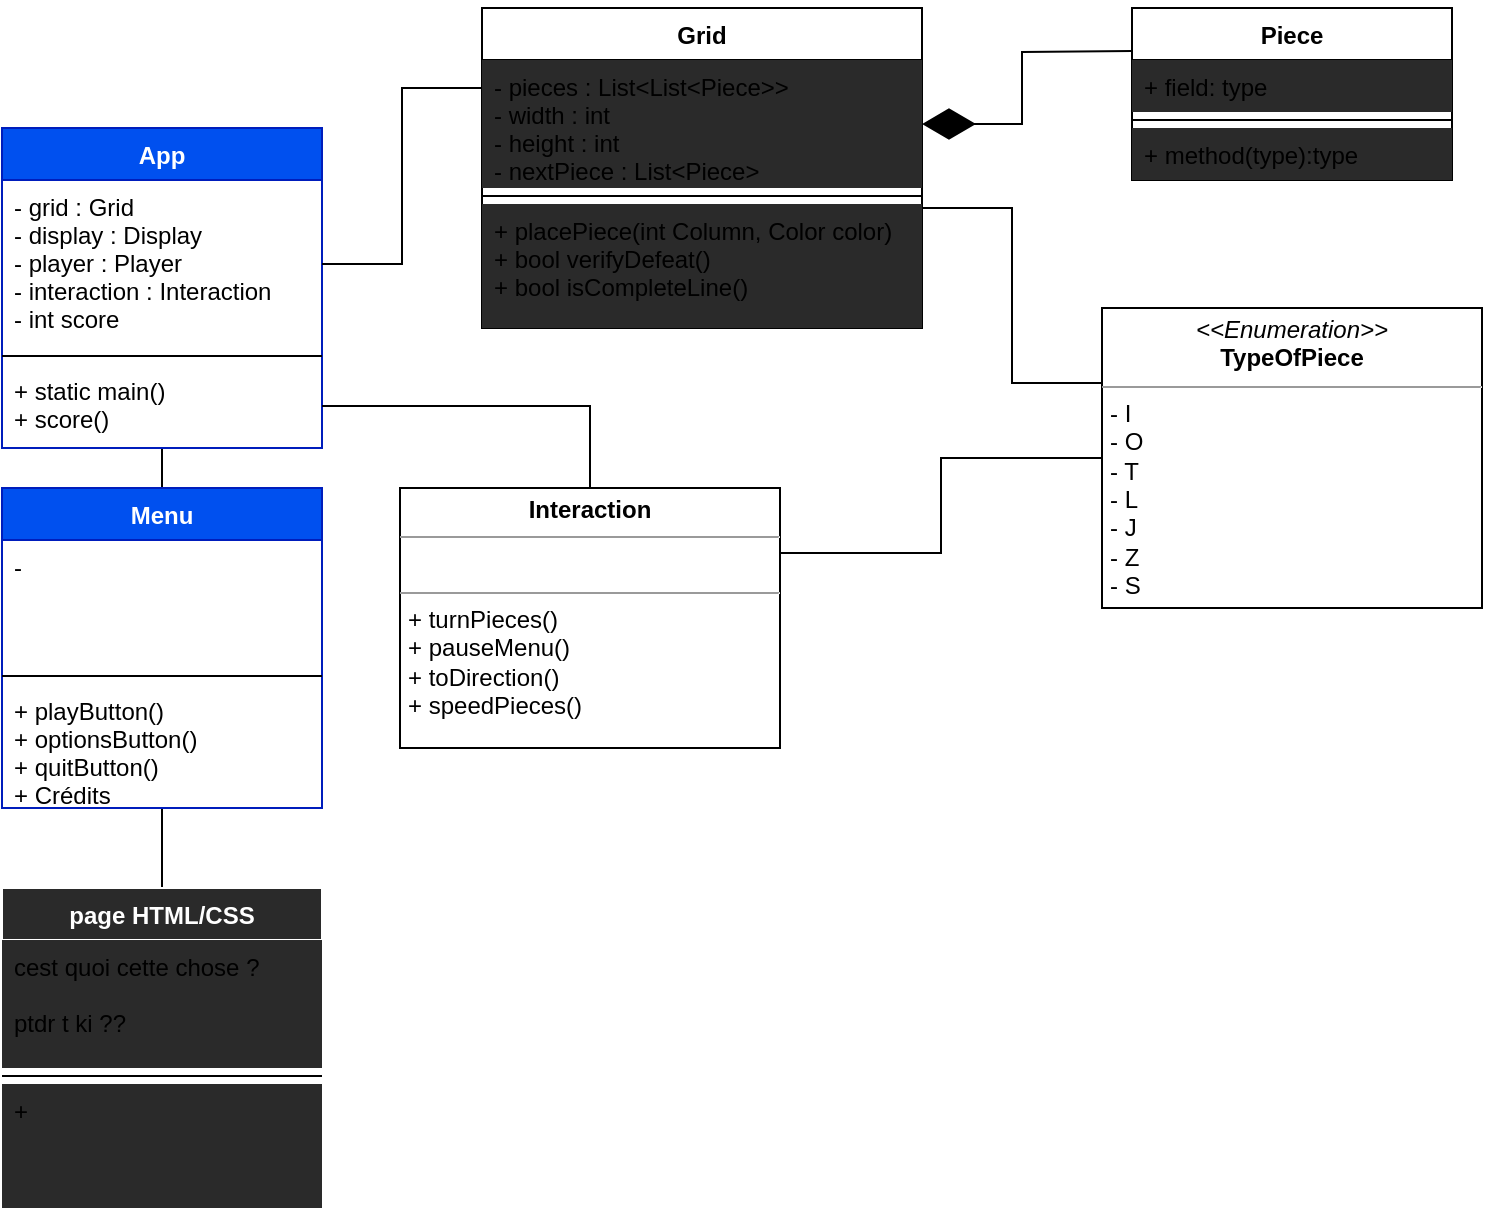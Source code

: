 <mxfile>
    <diagram id="C5RBs43oDa-KdzZeNtuy" name="Page-1">
        <mxGraphModel dx="1026" dy="1951" grid="1" gridSize="10" guides="1" tooltips="1" connect="1" arrows="1" fold="1" page="1" pageScale="1" pageWidth="827" pageHeight="1169" math="0" shadow="0">
            <root>
                <mxCell id="WIyWlLk6GJQsqaUBKTNV-0"/>
                <mxCell id="WIyWlLk6GJQsqaUBKTNV-1" parent="WIyWlLk6GJQsqaUBKTNV-0"/>
                <mxCell id="20" value="" style="edgeStyle=none;rounded=0;html=1;endArrow=none;endFill=0;" edge="1" parent="WIyWlLk6GJQsqaUBKTNV-1" source="OHSGJf9ISl_RlKHkCsCn-0" target="16">
                    <mxGeometry relative="1" as="geometry"/>
                </mxCell>
                <mxCell id="OHSGJf9ISl_RlKHkCsCn-0" value="App" style="swimlane;fontStyle=1;align=center;verticalAlign=top;childLayout=stackLayout;horizontal=1;startSize=26;horizontalStack=0;resizeParent=1;resizeParentMax=0;resizeLast=0;collapsible=1;marginBottom=0;fillColor=#0050ef;strokeColor=#001DBC;fontColor=#ffffff;" parent="WIyWlLk6GJQsqaUBKTNV-1" vertex="1">
                    <mxGeometry x="120" y="20" width="160" height="160" as="geometry"/>
                </mxCell>
                <mxCell id="OHSGJf9ISl_RlKHkCsCn-1" value="- grid : Grid&#10;- display : Display&#10;- player : Player&#10;- interaction : Interaction&#10;- int score" style="text;strokeColor=none;fillColor=none;align=left;verticalAlign=top;spacingLeft=4;spacingRight=4;overflow=hidden;rotatable=0;points=[[0,0.5],[1,0.5]];portConstraint=eastwest;" parent="OHSGJf9ISl_RlKHkCsCn-0" vertex="1">
                    <mxGeometry y="26" width="160" height="84" as="geometry"/>
                </mxCell>
                <mxCell id="OHSGJf9ISl_RlKHkCsCn-2" value="" style="line;strokeWidth=1;fillColor=none;align=left;verticalAlign=middle;spacingTop=-1;spacingLeft=3;spacingRight=3;rotatable=0;labelPosition=right;points=[];portConstraint=eastwest;" parent="OHSGJf9ISl_RlKHkCsCn-0" vertex="1">
                    <mxGeometry y="110" width="160" height="8" as="geometry"/>
                </mxCell>
                <mxCell id="OHSGJf9ISl_RlKHkCsCn-3" value="+ static main()&#10;+ score()" style="text;strokeColor=none;fillColor=none;align=left;verticalAlign=top;spacingLeft=4;spacingRight=4;overflow=hidden;rotatable=0;points=[[0,0.5],[1,0.5]];portConstraint=eastwest;" parent="OHSGJf9ISl_RlKHkCsCn-0" vertex="1">
                    <mxGeometry y="118" width="160" height="42" as="geometry"/>
                </mxCell>
                <mxCell id="OHSGJf9ISl_RlKHkCsCn-5" value="Piece" style="swimlane;fontStyle=1;align=center;verticalAlign=top;childLayout=stackLayout;horizontal=1;startSize=26;horizontalStack=0;resizeParent=1;resizeParentMax=0;resizeLast=0;collapsible=1;marginBottom=0;" parent="WIyWlLk6GJQsqaUBKTNV-1" vertex="1">
                    <mxGeometry x="685" y="-40" width="160" height="86" as="geometry"/>
                </mxCell>
                <mxCell id="OHSGJf9ISl_RlKHkCsCn-6" value="+ field: type" style="text;strokeColor=none;align=left;verticalAlign=top;spacingLeft=4;spacingRight=4;overflow=hidden;rotatable=0;points=[[0,0.5],[1,0.5]];portConstraint=eastwest;fillColor=#2a2a2a;" parent="OHSGJf9ISl_RlKHkCsCn-5" vertex="1">
                    <mxGeometry y="26" width="160" height="26" as="geometry"/>
                </mxCell>
                <mxCell id="OHSGJf9ISl_RlKHkCsCn-7" value="" style="line;strokeWidth=1;fillColor=none;align=left;verticalAlign=middle;spacingTop=-1;spacingLeft=3;spacingRight=3;rotatable=0;labelPosition=right;points=[];portConstraint=eastwest;" parent="OHSGJf9ISl_RlKHkCsCn-5" vertex="1">
                    <mxGeometry y="52" width="160" height="8" as="geometry"/>
                </mxCell>
                <mxCell id="OHSGJf9ISl_RlKHkCsCn-8" value="+ method(type):type" style="text;strokeColor=none;align=left;verticalAlign=top;spacingLeft=4;spacingRight=4;overflow=hidden;rotatable=0;points=[[0,0.5],[1,0.5]];portConstraint=eastwest;fillColor=#2a2a2a;" parent="OHSGJf9ISl_RlKHkCsCn-5" vertex="1">
                    <mxGeometry y="60" width="160" height="26" as="geometry"/>
                </mxCell>
                <mxCell id="OHSGJf9ISl_RlKHkCsCn-70" style="edgeStyle=orthogonalEdgeStyle;rounded=0;jumpSize=6;orthogonalLoop=1;jettySize=auto;html=1;entryX=0;entryY=0.25;entryDx=0;entryDy=0;startArrow=none;startFill=0;endArrow=none;endFill=0;endSize=12;strokeWidth=1;" parent="WIyWlLk6GJQsqaUBKTNV-1" source="OHSGJf9ISl_RlKHkCsCn-10" target="OHSGJf9ISl_RlKHkCsCn-67" edge="1">
                    <mxGeometry relative="1" as="geometry">
                        <Array as="points">
                            <mxPoint x="625" y="60"/>
                            <mxPoint x="625" y="148"/>
                        </Array>
                    </mxGeometry>
                </mxCell>
                <mxCell id="OHSGJf9ISl_RlKHkCsCn-10" value="Grid" style="swimlane;fontStyle=1;align=center;verticalAlign=top;childLayout=stackLayout;horizontal=1;startSize=26;horizontalStack=0;resizeParent=1;resizeParentMax=0;resizeLast=0;collapsible=1;marginBottom=0;strokeWidth=1;" parent="WIyWlLk6GJQsqaUBKTNV-1" vertex="1">
                    <mxGeometry x="360" y="-40" width="220" height="160" as="geometry"/>
                </mxCell>
                <mxCell id="OHSGJf9ISl_RlKHkCsCn-11" value="- pieces : List&lt;List&lt;Piece&gt;&gt;&#10;- width : int&#10;- height : int&#10;- nextPiece : List&lt;Piece&gt;" style="text;strokeColor=none;align=left;verticalAlign=top;spacingLeft=4;spacingRight=4;overflow=hidden;rotatable=0;points=[[0,0.5],[1,0.5]];portConstraint=eastwest;fillColor=#2a2a2a;" parent="OHSGJf9ISl_RlKHkCsCn-10" vertex="1">
                    <mxGeometry y="26" width="220" height="64" as="geometry"/>
                </mxCell>
                <mxCell id="OHSGJf9ISl_RlKHkCsCn-12" value="" style="line;strokeWidth=1;fillColor=none;align=left;verticalAlign=middle;spacingTop=-1;spacingLeft=3;spacingRight=3;rotatable=0;labelPosition=right;points=[];portConstraint=eastwest;" parent="OHSGJf9ISl_RlKHkCsCn-10" vertex="1">
                    <mxGeometry y="90" width="220" height="8" as="geometry"/>
                </mxCell>
                <mxCell id="OHSGJf9ISl_RlKHkCsCn-13" value="+ placePiece(int Column, Color color)&#10;+ bool verifyDefeat()&#10;+ bool isCompleteLine()" style="text;strokeColor=none;align=left;verticalAlign=top;spacingLeft=4;spacingRight=4;overflow=hidden;rotatable=0;points=[[0,0.5],[1,0.5]];portConstraint=eastwest;fillColor=#2a2a2a;" parent="OHSGJf9ISl_RlKHkCsCn-10" vertex="1">
                    <mxGeometry y="98" width="220" height="62" as="geometry"/>
                </mxCell>
                <mxCell id="9" style="edgeStyle=none;rounded=0;html=1;entryX=1;entryY=0.5;entryDx=0;entryDy=0;endArrow=none;endFill=0;" edge="1" parent="WIyWlLk6GJQsqaUBKTNV-1" source="OHSGJf9ISl_RlKHkCsCn-24" target="OHSGJf9ISl_RlKHkCsCn-3">
                    <mxGeometry relative="1" as="geometry">
                        <Array as="points">
                            <mxPoint x="414" y="159"/>
                        </Array>
                    </mxGeometry>
                </mxCell>
                <mxCell id="OHSGJf9ISl_RlKHkCsCn-24" value="&lt;p style=&quot;margin: 0px ; margin-top: 4px ; text-align: center&quot;&gt;&lt;b&gt;Interaction&lt;/b&gt;&lt;/p&gt;&lt;hr size=&quot;1&quot;&gt;&lt;p style=&quot;margin: 0px ; margin-left: 4px&quot;&gt;&lt;b&gt;&lt;br&gt;&lt;/b&gt;&lt;/p&gt;&lt;hr size=&quot;1&quot;&gt;&lt;p style=&quot;margin: 0px ; margin-left: 4px&quot;&gt;+ turnPieces()&lt;/p&gt;&lt;p style=&quot;margin: 0px ; margin-left: 4px&quot;&gt;+ pauseMenu()&lt;/p&gt;&lt;p style=&quot;margin: 0px ; margin-left: 4px&quot;&gt;+ toDirection()&lt;/p&gt;&lt;p style=&quot;margin: 0px ; margin-left: 4px&quot;&gt;+ speedPieces()&lt;/p&gt;" style="verticalAlign=top;align=left;overflow=fill;fontSize=12;fontFamily=Helvetica;html=1;" parent="WIyWlLk6GJQsqaUBKTNV-1" vertex="1">
                    <mxGeometry x="319" y="200" width="190" height="130" as="geometry"/>
                </mxCell>
                <mxCell id="OHSGJf9ISl_RlKHkCsCn-42" style="edgeStyle=orthogonalEdgeStyle;rounded=0;orthogonalLoop=1;jettySize=auto;html=1;entryX=0;entryY=0.25;entryDx=0;entryDy=0;endArrow=none;endFill=0;exitX=1;exitY=0.5;exitDx=0;exitDy=0;" parent="WIyWlLk6GJQsqaUBKTNV-1" source="OHSGJf9ISl_RlKHkCsCn-1" target="OHSGJf9ISl_RlKHkCsCn-10" edge="1">
                    <mxGeometry relative="1" as="geometry"/>
                </mxCell>
                <mxCell id="OHSGJf9ISl_RlKHkCsCn-67" value="&lt;p style=&quot;margin: 0px ; margin-top: 4px ; text-align: center&quot;&gt;&lt;i&gt;&amp;lt;&amp;lt;Enumeration&amp;gt;&amp;gt;&lt;/i&gt;&lt;br&gt;&lt;b&gt;TypeOfPiece&lt;/b&gt;&lt;/p&gt;&lt;hr size=&quot;1&quot;&gt;&lt;p style=&quot;margin: 0px ; margin-left: 4px&quot;&gt;- I&lt;/p&gt;&lt;p style=&quot;margin: 0px ; margin-left: 4px&quot;&gt;- O&lt;/p&gt;&lt;p style=&quot;margin: 0px ; margin-left: 4px&quot;&gt;- T&lt;br&gt;&lt;/p&gt;&lt;p style=&quot;margin: 0px ; margin-left: 4px&quot;&gt;- L&lt;/p&gt;&lt;p style=&quot;margin: 0px ; margin-left: 4px&quot;&gt;- J&lt;/p&gt;&lt;p style=&quot;margin: 0px ; margin-left: 4px&quot;&gt;- Z&lt;/p&gt;&lt;p style=&quot;margin: 0px ; margin-left: 4px&quot;&gt;- S&lt;/p&gt;&lt;p style=&quot;margin: 0px ; margin-left: 4px&quot;&gt;&lt;br&gt;&lt;/p&gt;" style="verticalAlign=top;align=left;overflow=fill;fontSize=12;fontFamily=Helvetica;html=1;" parent="WIyWlLk6GJQsqaUBKTNV-1" vertex="1">
                    <mxGeometry x="670" y="110" width="190" height="150" as="geometry"/>
                </mxCell>
                <mxCell id="OHSGJf9ISl_RlKHkCsCn-73" style="edgeStyle=orthogonalEdgeStyle;rounded=0;jumpSize=6;orthogonalLoop=1;jettySize=auto;html=1;entryX=0;entryY=0.5;entryDx=0;entryDy=0;startArrow=none;startFill=0;endArrow=none;endFill=0;endSize=12;strokeWidth=1;exitX=1;exitY=0.25;exitDx=0;exitDy=0;" parent="WIyWlLk6GJQsqaUBKTNV-1" source="OHSGJf9ISl_RlKHkCsCn-24" target="OHSGJf9ISl_RlKHkCsCn-67" edge="1">
                    <mxGeometry relative="1" as="geometry">
                        <mxPoint x="520" y="202.5" as="sourcePoint"/>
                    </mxGeometry>
                </mxCell>
                <mxCell id="4" value="" style="endArrow=diamondThin;endFill=1;endSize=24;html=1;exitX=0;exitY=0.25;exitDx=0;exitDy=0;entryX=1;entryY=0.5;entryDx=0;entryDy=0;rounded=0;" edge="1" parent="WIyWlLk6GJQsqaUBKTNV-1" source="OHSGJf9ISl_RlKHkCsCn-5" target="OHSGJf9ISl_RlKHkCsCn-11">
                    <mxGeometry width="160" relative="1" as="geometry">
                        <mxPoint x="510" y="20" as="sourcePoint"/>
                        <mxPoint x="590" y="10" as="targetPoint"/>
                        <Array as="points">
                            <mxPoint x="630" y="-18"/>
                            <mxPoint x="630" y="18"/>
                        </Array>
                    </mxGeometry>
                </mxCell>
                <mxCell id="25" value="" style="edgeStyle=none;rounded=0;html=1;endArrow=none;endFill=0;" edge="1" parent="WIyWlLk6GJQsqaUBKTNV-1" source="16" target="21">
                    <mxGeometry relative="1" as="geometry"/>
                </mxCell>
                <mxCell id="16" value="Menu" style="swimlane;fontStyle=1;align=center;verticalAlign=top;childLayout=stackLayout;horizontal=1;startSize=26;horizontalStack=0;resizeParent=1;resizeParentMax=0;resizeLast=0;collapsible=1;marginBottom=0;fillColor=#0050ef;strokeColor=#001DBC;fontColor=#ffffff;" vertex="1" parent="WIyWlLk6GJQsqaUBKTNV-1">
                    <mxGeometry x="120" y="200" width="160" height="160" as="geometry"/>
                </mxCell>
                <mxCell id="17" value="- " style="text;strokeColor=none;fillColor=none;align=left;verticalAlign=top;spacingLeft=4;spacingRight=4;overflow=hidden;rotatable=0;points=[[0,0.5],[1,0.5]];portConstraint=eastwest;" vertex="1" parent="16">
                    <mxGeometry y="26" width="160" height="64" as="geometry"/>
                </mxCell>
                <mxCell id="18" value="" style="line;strokeWidth=1;fillColor=none;align=left;verticalAlign=middle;spacingTop=-1;spacingLeft=3;spacingRight=3;rotatable=0;labelPosition=right;points=[];portConstraint=eastwest;" vertex="1" parent="16">
                    <mxGeometry y="90" width="160" height="8" as="geometry"/>
                </mxCell>
                <mxCell id="19" value="+ playButton()&#10;+ optionsButton()&#10;+ quitButton()&#10;+ Crédits" style="text;strokeColor=none;fillColor=none;align=left;verticalAlign=top;spacingLeft=4;spacingRight=4;overflow=hidden;rotatable=0;points=[[0,0.5],[1,0.5]];portConstraint=eastwest;" vertex="1" parent="16">
                    <mxGeometry y="98" width="160" height="62" as="geometry"/>
                </mxCell>
                <mxCell id="21" value="page HTML/CSS" style="swimlane;fontStyle=1;align=center;verticalAlign=top;childLayout=stackLayout;horizontal=1;startSize=26;horizontalStack=0;resizeParent=1;resizeParentMax=0;resizeLast=0;collapsible=1;marginBottom=0;fontColor=#ffffff;fillColor=#2A2A2A;strokeColor=#FFFFFF;" vertex="1" parent="WIyWlLk6GJQsqaUBKTNV-1">
                    <mxGeometry x="120" y="400" width="160" height="160" as="geometry"/>
                </mxCell>
                <mxCell id="22" value="cest quoi cette chose ?&#10;&#10;ptdr t ki ??&#10;" style="text;align=left;verticalAlign=top;spacingLeft=4;spacingRight=4;overflow=hidden;rotatable=0;points=[[0,0.5],[1,0.5]];portConstraint=eastwest;fillColor=#2a2a2a;" vertex="1" parent="21">
                    <mxGeometry y="26" width="160" height="64" as="geometry"/>
                </mxCell>
                <mxCell id="23" value="" style="line;strokeWidth=1;fillColor=none;align=left;verticalAlign=middle;spacingTop=-1;spacingLeft=3;spacingRight=3;rotatable=0;labelPosition=right;points=[];portConstraint=eastwest;" vertex="1" parent="21">
                    <mxGeometry y="90" width="160" height="8" as="geometry"/>
                </mxCell>
                <mxCell id="24" value="+ " style="text;strokeColor=none;align=left;verticalAlign=top;spacingLeft=4;spacingRight=4;overflow=hidden;rotatable=0;points=[[0,0.5],[1,0.5]];portConstraint=eastwest;fillColor=#2a2a2a;" vertex="1" parent="21">
                    <mxGeometry y="98" width="160" height="62" as="geometry"/>
                </mxCell>
            </root>
        </mxGraphModel>
    </diagram>
</mxfile>